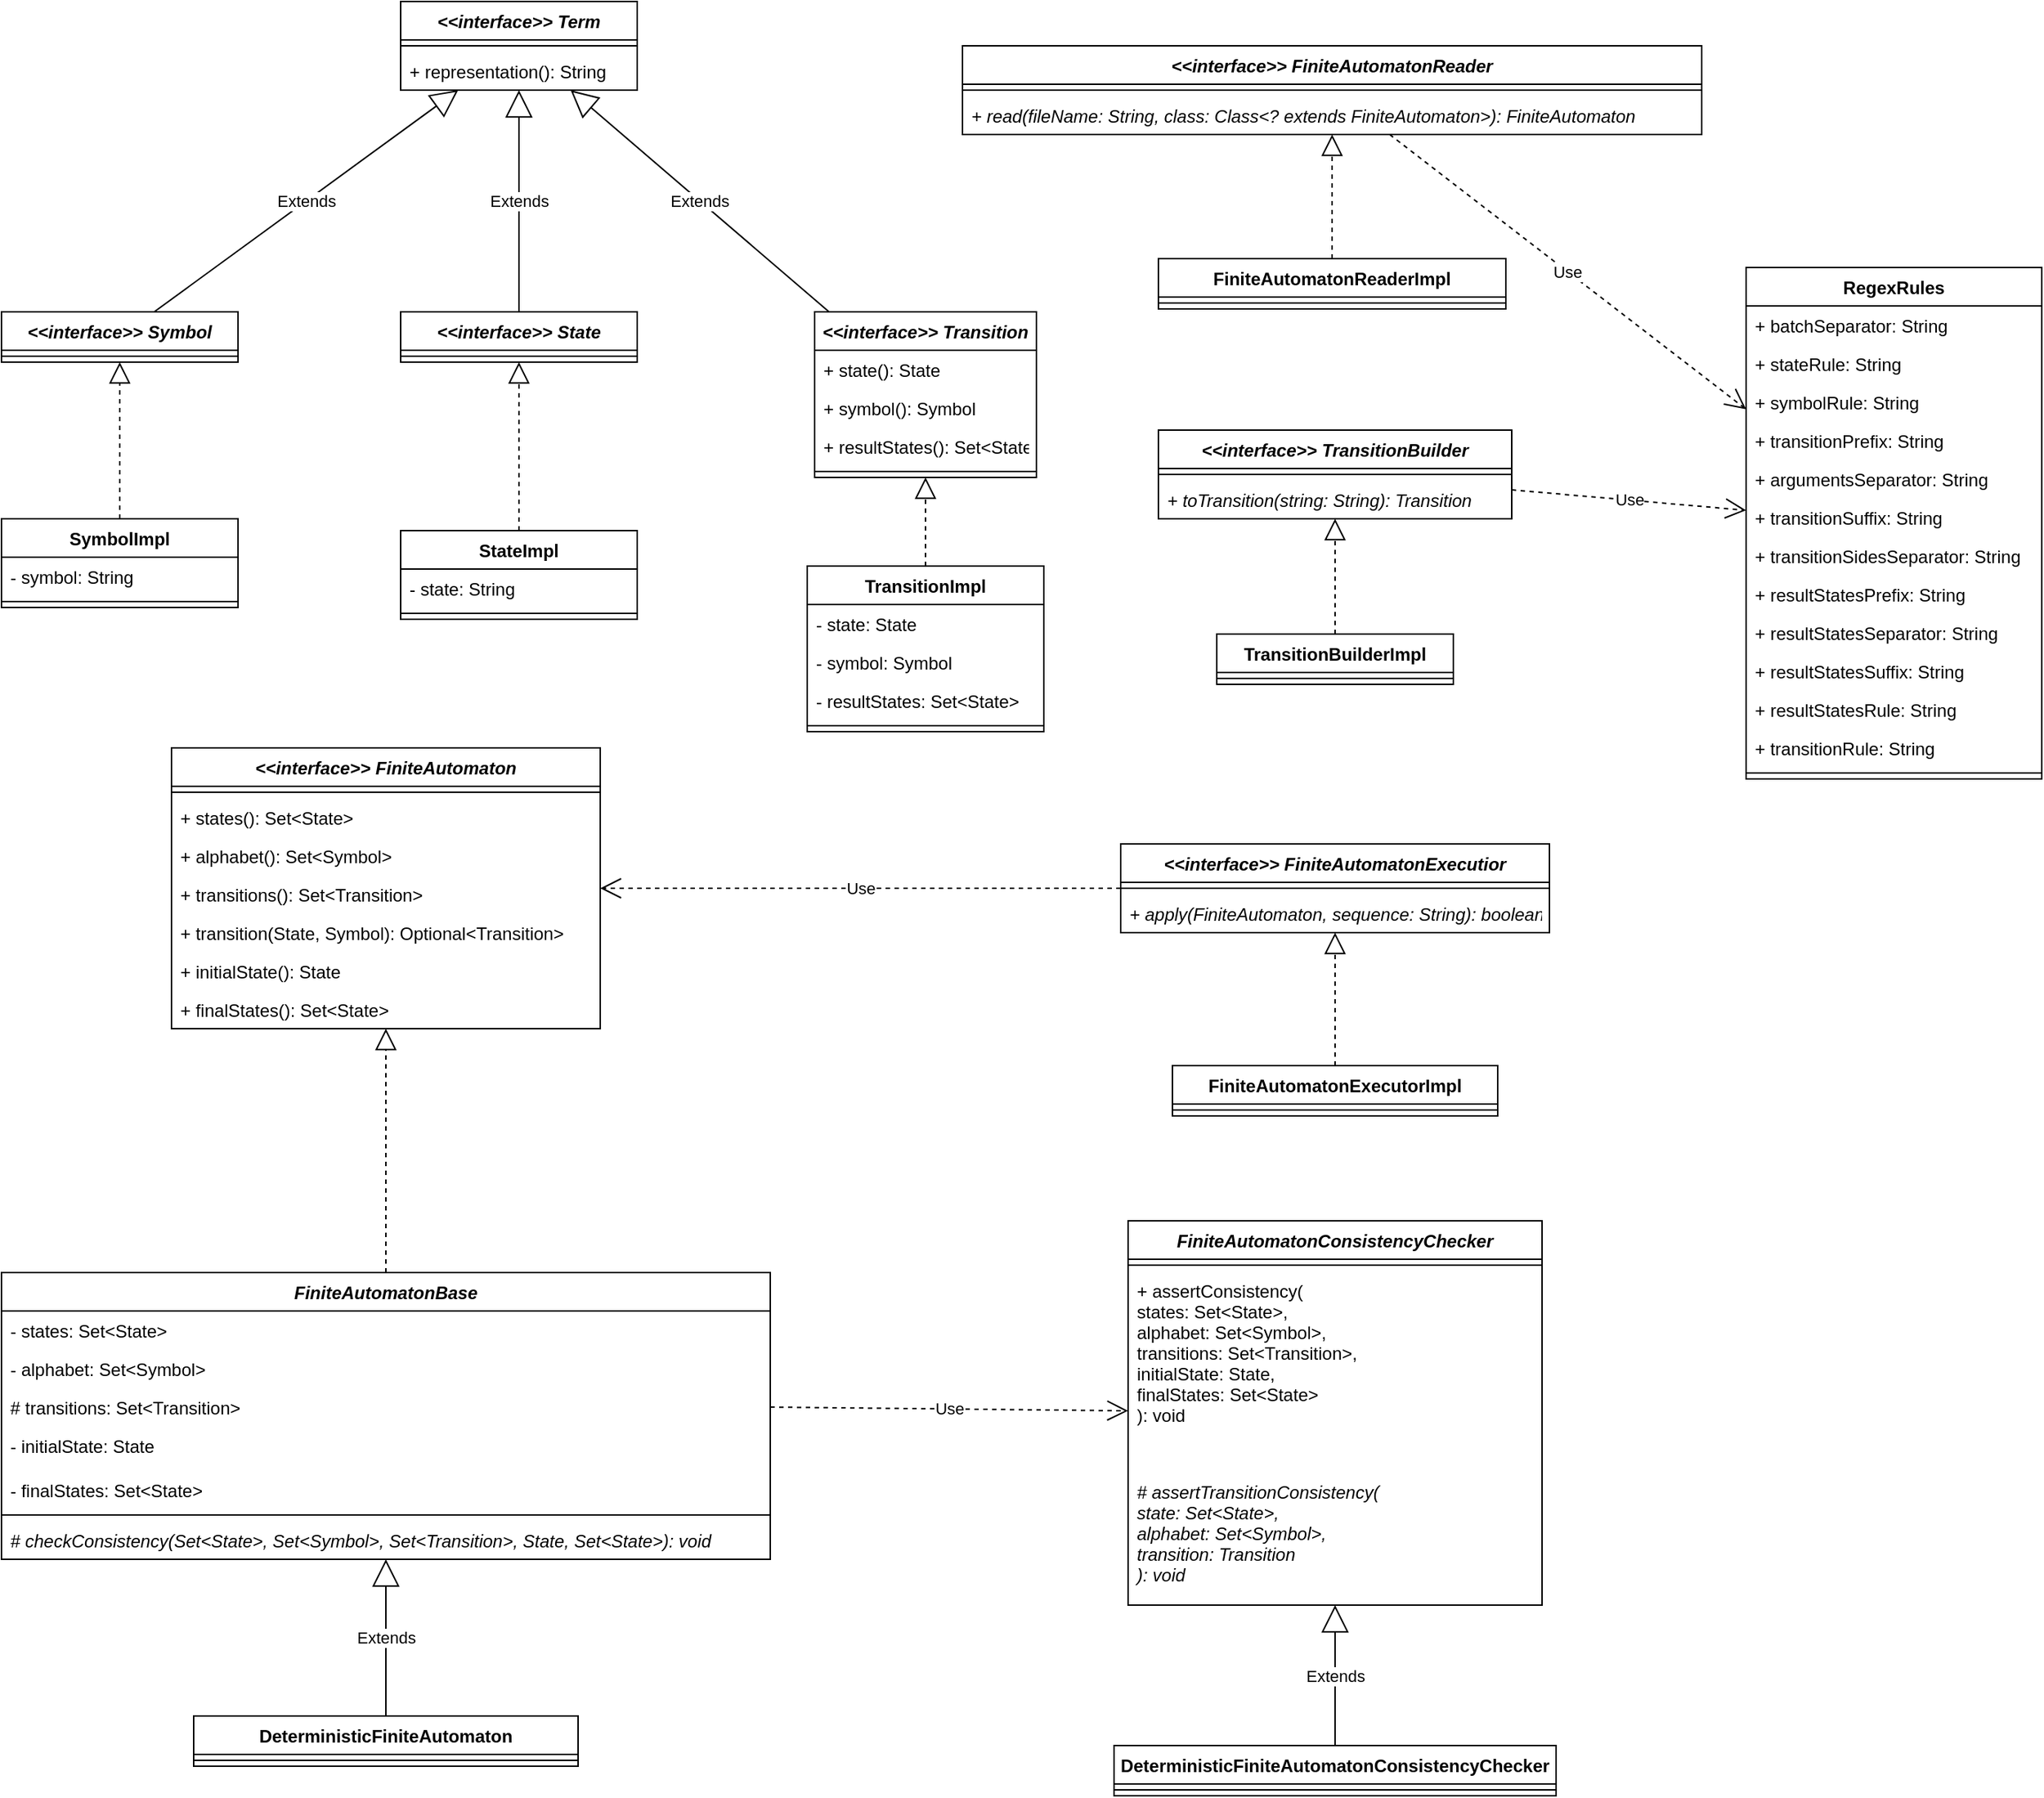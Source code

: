 <mxfile version="20.3.0" type="device"><diagram id="C5RBs43oDa-KdzZeNtuy" name="Page-1"><mxGraphModel dx="2592" dy="1223" grid="1" gridSize="10" guides="1" tooltips="1" connect="1" arrows="1" fold="1" page="1" pageScale="1" pageWidth="827" pageHeight="1169" math="0" shadow="0"><root><mxCell id="WIyWlLk6GJQsqaUBKTNV-0"/><mxCell id="WIyWlLk6GJQsqaUBKTNV-1" parent="WIyWlLk6GJQsqaUBKTNV-0"/><mxCell id="7jgqNlosBQkcGfPdcNXa-0" value="&lt;&lt;interface&gt;&gt; Term" style="swimlane;fontStyle=3;align=center;verticalAlign=top;childLayout=stackLayout;horizontal=1;startSize=26;horizontalStack=0;resizeParent=1;resizeParentMax=0;resizeLast=0;collapsible=1;marginBottom=0;" parent="WIyWlLk6GJQsqaUBKTNV-1" vertex="1"><mxGeometry x="320" y="100" width="160" height="60" as="geometry"/></mxCell><mxCell id="7jgqNlosBQkcGfPdcNXa-2" value="" style="line;strokeWidth=1;fillColor=none;align=left;verticalAlign=middle;spacingTop=-1;spacingLeft=3;spacingRight=3;rotatable=0;labelPosition=right;points=[];portConstraint=eastwest;strokeColor=inherit;" parent="7jgqNlosBQkcGfPdcNXa-0" vertex="1"><mxGeometry y="26" width="160" height="8" as="geometry"/></mxCell><mxCell id="7jgqNlosBQkcGfPdcNXa-3" value="+ representation(): String&#10;" style="text;strokeColor=none;fillColor=none;align=left;verticalAlign=top;spacingLeft=4;spacingRight=4;overflow=hidden;rotatable=0;points=[[0,0.5],[1,0.5]];portConstraint=eastwest;" parent="7jgqNlosBQkcGfPdcNXa-0" vertex="1"><mxGeometry y="34" width="160" height="26" as="geometry"/></mxCell><mxCell id="7jgqNlosBQkcGfPdcNXa-4" value="&lt;&lt;interface&gt;&gt; Symbol" style="swimlane;fontStyle=3;align=center;verticalAlign=top;childLayout=stackLayout;horizontal=1;startSize=26;horizontalStack=0;resizeParent=1;resizeParentMax=0;resizeLast=0;collapsible=1;marginBottom=0;" parent="WIyWlLk6GJQsqaUBKTNV-1" vertex="1"><mxGeometry x="50" y="310" width="160" height="34" as="geometry"/></mxCell><mxCell id="7jgqNlosBQkcGfPdcNXa-6" value="" style="line;strokeWidth=1;fillColor=none;align=left;verticalAlign=middle;spacingTop=-1;spacingLeft=3;spacingRight=3;rotatable=0;labelPosition=right;points=[];portConstraint=eastwest;strokeColor=inherit;" parent="7jgqNlosBQkcGfPdcNXa-4" vertex="1"><mxGeometry y="26" width="160" height="8" as="geometry"/></mxCell><mxCell id="7jgqNlosBQkcGfPdcNXa-8" value="&lt;&lt;interface&gt;&gt; State&#10;" style="swimlane;fontStyle=3;align=center;verticalAlign=top;childLayout=stackLayout;horizontal=1;startSize=26;horizontalStack=0;resizeParent=1;resizeParentMax=0;resizeLast=0;collapsible=1;marginBottom=0;" parent="WIyWlLk6GJQsqaUBKTNV-1" vertex="1"><mxGeometry x="320" y="310" width="160" height="34" as="geometry"/></mxCell><mxCell id="7jgqNlosBQkcGfPdcNXa-10" value="" style="line;strokeWidth=1;fillColor=none;align=left;verticalAlign=middle;spacingTop=-1;spacingLeft=3;spacingRight=3;rotatable=0;labelPosition=right;points=[];portConstraint=eastwest;strokeColor=inherit;" parent="7jgqNlosBQkcGfPdcNXa-8" vertex="1"><mxGeometry y="26" width="160" height="8" as="geometry"/></mxCell><mxCell id="7jgqNlosBQkcGfPdcNXa-12" value="SymbolImpl" style="swimlane;fontStyle=1;align=center;verticalAlign=top;childLayout=stackLayout;horizontal=1;startSize=26;horizontalStack=0;resizeParent=1;resizeParentMax=0;resizeLast=0;collapsible=1;marginBottom=0;" parent="WIyWlLk6GJQsqaUBKTNV-1" vertex="1"><mxGeometry x="50" y="450" width="160" height="60" as="geometry"/></mxCell><mxCell id="7jgqNlosBQkcGfPdcNXa-13" value="- symbol: String" style="text;strokeColor=none;fillColor=none;align=left;verticalAlign=top;spacingLeft=4;spacingRight=4;overflow=hidden;rotatable=0;points=[[0,0.5],[1,0.5]];portConstraint=eastwest;" parent="7jgqNlosBQkcGfPdcNXa-12" vertex="1"><mxGeometry y="26" width="160" height="26" as="geometry"/></mxCell><mxCell id="7jgqNlosBQkcGfPdcNXa-14" value="" style="line;strokeWidth=1;fillColor=none;align=left;verticalAlign=middle;spacingTop=-1;spacingLeft=3;spacingRight=3;rotatable=0;labelPosition=right;points=[];portConstraint=eastwest;strokeColor=inherit;" parent="7jgqNlosBQkcGfPdcNXa-12" vertex="1"><mxGeometry y="52" width="160" height="8" as="geometry"/></mxCell><mxCell id="7jgqNlosBQkcGfPdcNXa-16" value="StateImpl" style="swimlane;fontStyle=1;align=center;verticalAlign=top;childLayout=stackLayout;horizontal=1;startSize=26;horizontalStack=0;resizeParent=1;resizeParentMax=0;resizeLast=0;collapsible=1;marginBottom=0;" parent="WIyWlLk6GJQsqaUBKTNV-1" vertex="1"><mxGeometry x="320" y="458" width="160" height="60" as="geometry"/></mxCell><mxCell id="7jgqNlosBQkcGfPdcNXa-17" value="- state: String" style="text;strokeColor=none;fillColor=none;align=left;verticalAlign=top;spacingLeft=4;spacingRight=4;overflow=hidden;rotatable=0;points=[[0,0.5],[1,0.5]];portConstraint=eastwest;" parent="7jgqNlosBQkcGfPdcNXa-16" vertex="1"><mxGeometry y="26" width="160" height="26" as="geometry"/></mxCell><mxCell id="7jgqNlosBQkcGfPdcNXa-18" value="" style="line;strokeWidth=1;fillColor=none;align=left;verticalAlign=middle;spacingTop=-1;spacingLeft=3;spacingRight=3;rotatable=0;labelPosition=right;points=[];portConstraint=eastwest;strokeColor=inherit;" parent="7jgqNlosBQkcGfPdcNXa-16" vertex="1"><mxGeometry y="52" width="160" height="8" as="geometry"/></mxCell><mxCell id="7jgqNlosBQkcGfPdcNXa-20" value="&lt;&lt;interface&gt;&gt; Transition" style="swimlane;fontStyle=3;align=center;verticalAlign=top;childLayout=stackLayout;horizontal=1;startSize=26;horizontalStack=0;resizeParent=1;resizeParentMax=0;resizeLast=0;collapsible=1;marginBottom=0;" parent="WIyWlLk6GJQsqaUBKTNV-1" vertex="1"><mxGeometry x="600" y="310" width="150" height="112" as="geometry"/></mxCell><mxCell id="7jgqNlosBQkcGfPdcNXa-27" value="+ state(): State&#10;" style="text;strokeColor=none;fillColor=none;align=left;verticalAlign=top;spacingLeft=4;spacingRight=4;overflow=hidden;rotatable=0;points=[[0,0.5],[1,0.5]];portConstraint=eastwest;" parent="7jgqNlosBQkcGfPdcNXa-20" vertex="1"><mxGeometry y="26" width="150" height="26" as="geometry"/></mxCell><mxCell id="7jgqNlosBQkcGfPdcNXa-28" value="+ symbol(): Symbol&#10;" style="text;strokeColor=none;fillColor=none;align=left;verticalAlign=top;spacingLeft=4;spacingRight=4;overflow=hidden;rotatable=0;points=[[0,0.5],[1,0.5]];portConstraint=eastwest;" parent="7jgqNlosBQkcGfPdcNXa-20" vertex="1"><mxGeometry y="52" width="150" height="26" as="geometry"/></mxCell><mxCell id="7jgqNlosBQkcGfPdcNXa-29" value="+ resultStates(): Set&lt;State&gt;&#10;" style="text;strokeColor=none;fillColor=none;align=left;verticalAlign=top;spacingLeft=4;spacingRight=4;overflow=hidden;rotatable=0;points=[[0,0.5],[1,0.5]];portConstraint=eastwest;" parent="7jgqNlosBQkcGfPdcNXa-20" vertex="1"><mxGeometry y="78" width="150" height="26" as="geometry"/></mxCell><mxCell id="7jgqNlosBQkcGfPdcNXa-22" value="" style="line;strokeWidth=1;fillColor=none;align=left;verticalAlign=middle;spacingTop=-1;spacingLeft=3;spacingRight=3;rotatable=0;labelPosition=right;points=[];portConstraint=eastwest;strokeColor=inherit;" parent="7jgqNlosBQkcGfPdcNXa-20" vertex="1"><mxGeometry y="104" width="150" height="8" as="geometry"/></mxCell><mxCell id="7jgqNlosBQkcGfPdcNXa-30" value="TransitionImpl" style="swimlane;fontStyle=1;align=center;verticalAlign=top;childLayout=stackLayout;horizontal=1;startSize=26;horizontalStack=0;resizeParent=1;resizeParentMax=0;resizeLast=0;collapsible=1;marginBottom=0;" parent="WIyWlLk6GJQsqaUBKTNV-1" vertex="1"><mxGeometry x="595" y="482" width="160" height="112" as="geometry"/></mxCell><mxCell id="7jgqNlosBQkcGfPdcNXa-31" value="- state: State" style="text;strokeColor=none;fillColor=none;align=left;verticalAlign=top;spacingLeft=4;spacingRight=4;overflow=hidden;rotatable=0;points=[[0,0.5],[1,0.5]];portConstraint=eastwest;" parent="7jgqNlosBQkcGfPdcNXa-30" vertex="1"><mxGeometry y="26" width="160" height="26" as="geometry"/></mxCell><mxCell id="7jgqNlosBQkcGfPdcNXa-34" value="- symbol: Symbol" style="text;strokeColor=none;fillColor=none;align=left;verticalAlign=top;spacingLeft=4;spacingRight=4;overflow=hidden;rotatable=0;points=[[0,0.5],[1,0.5]];portConstraint=eastwest;" parent="7jgqNlosBQkcGfPdcNXa-30" vertex="1"><mxGeometry y="52" width="160" height="26" as="geometry"/></mxCell><mxCell id="7jgqNlosBQkcGfPdcNXa-35" value="- resultStates: Set&lt;State&gt;" style="text;strokeColor=none;fillColor=none;align=left;verticalAlign=top;spacingLeft=4;spacingRight=4;overflow=hidden;rotatable=0;points=[[0,0.5],[1,0.5]];portConstraint=eastwest;" parent="7jgqNlosBQkcGfPdcNXa-30" vertex="1"><mxGeometry y="78" width="160" height="26" as="geometry"/></mxCell><mxCell id="7jgqNlosBQkcGfPdcNXa-32" value="" style="line;strokeWidth=1;fillColor=none;align=left;verticalAlign=middle;spacingTop=-1;spacingLeft=3;spacingRight=3;rotatable=0;labelPosition=right;points=[];portConstraint=eastwest;strokeColor=inherit;" parent="7jgqNlosBQkcGfPdcNXa-30" vertex="1"><mxGeometry y="104" width="160" height="8" as="geometry"/></mxCell><mxCell id="7jgqNlosBQkcGfPdcNXa-36" value="&lt;&lt;interface&gt;&gt; FiniteAutomaton" style="swimlane;fontStyle=3;align=center;verticalAlign=top;childLayout=stackLayout;horizontal=1;startSize=26;horizontalStack=0;resizeParent=1;resizeParentMax=0;resizeLast=0;collapsible=1;marginBottom=0;" parent="WIyWlLk6GJQsqaUBKTNV-1" vertex="1"><mxGeometry x="165" y="605" width="290" height="190" as="geometry"/></mxCell><mxCell id="7jgqNlosBQkcGfPdcNXa-38" value="" style="line;strokeWidth=1;fillColor=none;align=left;verticalAlign=middle;spacingTop=-1;spacingLeft=3;spacingRight=3;rotatable=0;labelPosition=right;points=[];portConstraint=eastwest;strokeColor=inherit;" parent="7jgqNlosBQkcGfPdcNXa-36" vertex="1"><mxGeometry y="26" width="290" height="8" as="geometry"/></mxCell><mxCell id="7jgqNlosBQkcGfPdcNXa-39" value="+ states(): Set&lt;State&gt;" style="text;strokeColor=none;fillColor=none;align=left;verticalAlign=top;spacingLeft=4;spacingRight=4;overflow=hidden;rotatable=0;points=[[0,0.5],[1,0.5]];portConstraint=eastwest;" parent="7jgqNlosBQkcGfPdcNXa-36" vertex="1"><mxGeometry y="34" width="290" height="26" as="geometry"/></mxCell><mxCell id="7jgqNlosBQkcGfPdcNXa-40" value="+ alphabet(): Set&lt;Symbol&gt;" style="text;strokeColor=none;fillColor=none;align=left;verticalAlign=top;spacingLeft=4;spacingRight=4;overflow=hidden;rotatable=0;points=[[0,0.5],[1,0.5]];portConstraint=eastwest;" parent="7jgqNlosBQkcGfPdcNXa-36" vertex="1"><mxGeometry y="60" width="290" height="26" as="geometry"/></mxCell><mxCell id="7jgqNlosBQkcGfPdcNXa-41" value="+ transitions(): Set&lt;Transition&gt;" style="text;strokeColor=none;fillColor=none;align=left;verticalAlign=top;spacingLeft=4;spacingRight=4;overflow=hidden;rotatable=0;points=[[0,0.5],[1,0.5]];portConstraint=eastwest;" parent="7jgqNlosBQkcGfPdcNXa-36" vertex="1"><mxGeometry y="86" width="290" height="26" as="geometry"/></mxCell><mxCell id="7jgqNlosBQkcGfPdcNXa-42" value="+ transition(State, Symbol): Optional&lt;Transition&gt;" style="text;strokeColor=none;fillColor=none;align=left;verticalAlign=top;spacingLeft=4;spacingRight=4;overflow=hidden;rotatable=0;points=[[0,0.5],[1,0.5]];portConstraint=eastwest;" parent="7jgqNlosBQkcGfPdcNXa-36" vertex="1"><mxGeometry y="112" width="290" height="26" as="geometry"/></mxCell><mxCell id="7jgqNlosBQkcGfPdcNXa-43" value="+ initialState(): State" style="text;strokeColor=none;fillColor=none;align=left;verticalAlign=top;spacingLeft=4;spacingRight=4;overflow=hidden;rotatable=0;points=[[0,0.5],[1,0.5]];portConstraint=eastwest;" parent="7jgqNlosBQkcGfPdcNXa-36" vertex="1"><mxGeometry y="138" width="290" height="26" as="geometry"/></mxCell><mxCell id="7jgqNlosBQkcGfPdcNXa-44" value="+ finalStates(): Set&lt;State&gt;" style="text;strokeColor=none;fillColor=none;align=left;verticalAlign=top;spacingLeft=4;spacingRight=4;overflow=hidden;rotatable=0;points=[[0,0.5],[1,0.5]];portConstraint=eastwest;" parent="7jgqNlosBQkcGfPdcNXa-36" vertex="1"><mxGeometry y="164" width="290" height="26" as="geometry"/></mxCell><mxCell id="7jgqNlosBQkcGfPdcNXa-45" value="FiniteAutomatonBase" style="swimlane;fontStyle=3;align=center;verticalAlign=top;childLayout=stackLayout;horizontal=1;startSize=26;horizontalStack=0;resizeParent=1;resizeParentMax=0;resizeLast=0;collapsible=1;marginBottom=0;" parent="WIyWlLk6GJQsqaUBKTNV-1" vertex="1"><mxGeometry x="50" y="960" width="520" height="194" as="geometry"/></mxCell><mxCell id="7jgqNlosBQkcGfPdcNXa-46" value="- states: Set&lt;State&gt;" style="text;strokeColor=none;fillColor=none;align=left;verticalAlign=top;spacingLeft=4;spacingRight=4;overflow=hidden;rotatable=0;points=[[0,0.5],[1,0.5]];portConstraint=eastwest;" parent="7jgqNlosBQkcGfPdcNXa-45" vertex="1"><mxGeometry y="26" width="520" height="26" as="geometry"/></mxCell><mxCell id="7jgqNlosBQkcGfPdcNXa-49" value="- alphabet: Set&lt;Symbol&gt;" style="text;strokeColor=none;fillColor=none;align=left;verticalAlign=top;spacingLeft=4;spacingRight=4;overflow=hidden;rotatable=0;points=[[0,0.5],[1,0.5]];portConstraint=eastwest;" parent="7jgqNlosBQkcGfPdcNXa-45" vertex="1"><mxGeometry y="52" width="520" height="26" as="geometry"/></mxCell><mxCell id="7jgqNlosBQkcGfPdcNXa-50" value="# transitions: Set&lt;Transition&gt;" style="text;strokeColor=none;fillColor=none;align=left;verticalAlign=top;spacingLeft=4;spacingRight=4;overflow=hidden;rotatable=0;points=[[0,0.5],[1,0.5]];portConstraint=eastwest;" parent="7jgqNlosBQkcGfPdcNXa-45" vertex="1"><mxGeometry y="78" width="520" height="26" as="geometry"/></mxCell><mxCell id="7jgqNlosBQkcGfPdcNXa-51" value="- initialState: State" style="text;strokeColor=none;fillColor=none;align=left;verticalAlign=top;spacingLeft=4;spacingRight=4;overflow=hidden;rotatable=0;points=[[0,0.5],[1,0.5]];portConstraint=eastwest;" parent="7jgqNlosBQkcGfPdcNXa-45" vertex="1"><mxGeometry y="104" width="520" height="30" as="geometry"/></mxCell><mxCell id="7jgqNlosBQkcGfPdcNXa-52" value="- finalStates: Set&lt;State&gt;" style="text;strokeColor=none;fillColor=none;align=left;verticalAlign=top;spacingLeft=4;spacingRight=4;overflow=hidden;rotatable=0;points=[[0,0.5],[1,0.5]];portConstraint=eastwest;" parent="7jgqNlosBQkcGfPdcNXa-45" vertex="1"><mxGeometry y="134" width="520" height="26" as="geometry"/></mxCell><mxCell id="7jgqNlosBQkcGfPdcNXa-47" value="" style="line;strokeWidth=1;fillColor=none;align=left;verticalAlign=middle;spacingTop=-1;spacingLeft=3;spacingRight=3;rotatable=0;labelPosition=right;points=[];portConstraint=eastwest;strokeColor=inherit;" parent="7jgqNlosBQkcGfPdcNXa-45" vertex="1"><mxGeometry y="160" width="520" height="8" as="geometry"/></mxCell><mxCell id="7jgqNlosBQkcGfPdcNXa-48" value="# checkConsistency(Set&lt;State&gt;, Set&lt;Symbol&gt;, Set&lt;Transition&gt;, State, Set&lt;State&gt;): void" style="text;strokeColor=none;fillColor=none;align=left;verticalAlign=top;spacingLeft=4;spacingRight=4;overflow=hidden;rotatable=0;points=[[0,0.5],[1,0.5]];portConstraint=eastwest;fontStyle=2" parent="7jgqNlosBQkcGfPdcNXa-45" vertex="1"><mxGeometry y="168" width="520" height="26" as="geometry"/></mxCell><mxCell id="7jgqNlosBQkcGfPdcNXa-53" value="DeterministicFiniteAutomaton" style="swimlane;fontStyle=1;align=center;verticalAlign=top;childLayout=stackLayout;horizontal=1;startSize=26;horizontalStack=0;resizeParent=1;resizeParentMax=0;resizeLast=0;collapsible=1;marginBottom=0;" parent="WIyWlLk6GJQsqaUBKTNV-1" vertex="1"><mxGeometry x="180" y="1260" width="260" height="34" as="geometry"/></mxCell><mxCell id="7jgqNlosBQkcGfPdcNXa-55" value="" style="line;strokeWidth=1;fillColor=none;align=left;verticalAlign=middle;spacingTop=-1;spacingLeft=3;spacingRight=3;rotatable=0;labelPosition=right;points=[];portConstraint=eastwest;strokeColor=inherit;" parent="7jgqNlosBQkcGfPdcNXa-53" vertex="1"><mxGeometry y="26" width="260" height="8" as="geometry"/></mxCell><mxCell id="7jgqNlosBQkcGfPdcNXa-57" value="" style="endArrow=block;dashed=1;endFill=0;endSize=12;html=1;rounded=0;" parent="WIyWlLk6GJQsqaUBKTNV-1" source="7jgqNlosBQkcGfPdcNXa-45" target="7jgqNlosBQkcGfPdcNXa-36" edge="1"><mxGeometry width="160" relative="1" as="geometry"><mxPoint x="250" y="960" as="sourcePoint"/><mxPoint x="410" y="960" as="targetPoint"/></mxGeometry></mxCell><mxCell id="7jgqNlosBQkcGfPdcNXa-58" value="Extends" style="endArrow=block;endSize=16;endFill=0;html=1;rounded=0;" parent="WIyWlLk6GJQsqaUBKTNV-1" source="7jgqNlosBQkcGfPdcNXa-53" target="7jgqNlosBQkcGfPdcNXa-45" edge="1"><mxGeometry width="160" relative="1" as="geometry"><mxPoint x="250" y="940" as="sourcePoint"/><mxPoint x="410" y="940" as="targetPoint"/></mxGeometry></mxCell><mxCell id="7jgqNlosBQkcGfPdcNXa-59" value="FiniteAutomatonConsistencyChecker" style="swimlane;fontStyle=3;align=center;verticalAlign=top;childLayout=stackLayout;horizontal=1;startSize=26;horizontalStack=0;resizeParent=1;resizeParentMax=0;resizeLast=0;collapsible=1;marginBottom=0;" parent="WIyWlLk6GJQsqaUBKTNV-1" vertex="1"><mxGeometry x="812" y="925" width="280" height="260" as="geometry"/></mxCell><mxCell id="7jgqNlosBQkcGfPdcNXa-61" value="" style="line;strokeWidth=1;fillColor=none;align=left;verticalAlign=middle;spacingTop=-1;spacingLeft=3;spacingRight=3;rotatable=0;labelPosition=right;points=[];portConstraint=eastwest;strokeColor=inherit;" parent="7jgqNlosBQkcGfPdcNXa-59" vertex="1"><mxGeometry y="26" width="280" height="8" as="geometry"/></mxCell><mxCell id="7jgqNlosBQkcGfPdcNXa-62" value="+ assertConsistency(&#10;states: Set&lt;State&gt;, &#10;alphabet: Set&lt;Symbol&gt;, &#10;transitions: Set&lt;Transition&gt;, &#10;initialState: State, &#10;finalStates: Set&lt;State&gt;&#10;): void" style="text;strokeColor=none;fillColor=none;align=left;verticalAlign=top;spacingLeft=4;spacingRight=4;overflow=hidden;rotatable=0;points=[[0,0.5],[1,0.5]];portConstraint=eastwest;" parent="7jgqNlosBQkcGfPdcNXa-59" vertex="1"><mxGeometry y="34" width="280" height="136" as="geometry"/></mxCell><mxCell id="7jgqNlosBQkcGfPdcNXa-63" value="# assertTransitionConsistency(&#10;state: Set&lt;State&gt;, &#10;alphabet: Set&lt;Symbol&gt;, &#10;transition: Transition&#10;): void" style="text;strokeColor=none;fillColor=none;align=left;verticalAlign=top;spacingLeft=4;spacingRight=4;overflow=hidden;rotatable=0;points=[[0,0.5],[1,0.5]];portConstraint=eastwest;fontStyle=2" parent="7jgqNlosBQkcGfPdcNXa-59" vertex="1"><mxGeometry y="170" width="280" height="90" as="geometry"/></mxCell><mxCell id="7jgqNlosBQkcGfPdcNXa-64" value="DeterministicFiniteAutomatonConsistencyChecker" style="swimlane;fontStyle=1;align=center;verticalAlign=top;childLayout=stackLayout;horizontal=1;startSize=26;horizontalStack=0;resizeParent=1;resizeParentMax=0;resizeLast=0;collapsible=1;marginBottom=0;" parent="WIyWlLk6GJQsqaUBKTNV-1" vertex="1"><mxGeometry x="802.5" y="1280" width="299" height="34" as="geometry"/></mxCell><mxCell id="7jgqNlosBQkcGfPdcNXa-66" value="" style="line;strokeWidth=1;fillColor=none;align=left;verticalAlign=middle;spacingTop=-1;spacingLeft=3;spacingRight=3;rotatable=0;labelPosition=right;points=[];portConstraint=eastwest;strokeColor=inherit;" parent="7jgqNlosBQkcGfPdcNXa-64" vertex="1"><mxGeometry y="26" width="299" height="8" as="geometry"/></mxCell><mxCell id="7jgqNlosBQkcGfPdcNXa-68" value="Extends" style="endArrow=block;endSize=16;endFill=0;html=1;rounded=0;" parent="WIyWlLk6GJQsqaUBKTNV-1" source="7jgqNlosBQkcGfPdcNXa-64" target="7jgqNlosBQkcGfPdcNXa-59" edge="1"><mxGeometry width="160" relative="1" as="geometry"><mxPoint x="672" y="1070" as="sourcePoint"/><mxPoint x="832" y="1070" as="targetPoint"/></mxGeometry></mxCell><mxCell id="7jgqNlosBQkcGfPdcNXa-70" value="Extends" style="endArrow=block;endSize=16;endFill=0;html=1;rounded=0;" parent="WIyWlLk6GJQsqaUBKTNV-1" source="7jgqNlosBQkcGfPdcNXa-4" target="7jgqNlosBQkcGfPdcNXa-0" edge="1"><mxGeometry width="160" relative="1" as="geometry"><mxPoint x="240" y="470" as="sourcePoint"/><mxPoint x="400" y="470" as="targetPoint"/></mxGeometry></mxCell><mxCell id="7jgqNlosBQkcGfPdcNXa-71" value="Extends" style="endArrow=block;endSize=16;endFill=0;html=1;rounded=0;" parent="WIyWlLk6GJQsqaUBKTNV-1" source="7jgqNlosBQkcGfPdcNXa-8" target="7jgqNlosBQkcGfPdcNXa-0" edge="1"><mxGeometry width="160" relative="1" as="geometry"><mxPoint x="230" y="350" as="sourcePoint"/><mxPoint x="390" y="350" as="targetPoint"/></mxGeometry></mxCell><mxCell id="7jgqNlosBQkcGfPdcNXa-72" value="Extends" style="endArrow=block;endSize=16;endFill=0;html=1;rounded=0;" parent="WIyWlLk6GJQsqaUBKTNV-1" source="7jgqNlosBQkcGfPdcNXa-20" target="7jgqNlosBQkcGfPdcNXa-0" edge="1"><mxGeometry width="160" relative="1" as="geometry"><mxPoint x="230" y="350" as="sourcePoint"/><mxPoint x="390" y="350" as="targetPoint"/></mxGeometry></mxCell><mxCell id="7jgqNlosBQkcGfPdcNXa-73" value="" style="endArrow=block;dashed=1;endFill=0;endSize=12;html=1;rounded=0;" parent="WIyWlLk6GJQsqaUBKTNV-1" source="7jgqNlosBQkcGfPdcNXa-12" target="7jgqNlosBQkcGfPdcNXa-4" edge="1"><mxGeometry width="160" relative="1" as="geometry"><mxPoint x="230" y="350" as="sourcePoint"/><mxPoint x="390" y="350" as="targetPoint"/></mxGeometry></mxCell><mxCell id="7jgqNlosBQkcGfPdcNXa-74" value="" style="endArrow=block;dashed=1;endFill=0;endSize=12;html=1;rounded=0;" parent="WIyWlLk6GJQsqaUBKTNV-1" source="7jgqNlosBQkcGfPdcNXa-16" target="7jgqNlosBQkcGfPdcNXa-8" edge="1"><mxGeometry width="160" relative="1" as="geometry"><mxPoint x="230" y="350" as="sourcePoint"/><mxPoint x="390" y="350" as="targetPoint"/></mxGeometry></mxCell><mxCell id="7jgqNlosBQkcGfPdcNXa-75" value="" style="endArrow=block;dashed=1;endFill=0;endSize=12;html=1;rounded=0;" parent="WIyWlLk6GJQsqaUBKTNV-1" source="7jgqNlosBQkcGfPdcNXa-30" target="7jgqNlosBQkcGfPdcNXa-20" edge="1"><mxGeometry width="160" relative="1" as="geometry"><mxPoint x="230" y="350" as="sourcePoint"/><mxPoint x="390" y="350" as="targetPoint"/></mxGeometry></mxCell><mxCell id="7jgqNlosBQkcGfPdcNXa-76" value="&lt;&lt;interface&gt;&gt; FiniteAutomatonExecutior" style="swimlane;fontStyle=3;align=center;verticalAlign=top;childLayout=stackLayout;horizontal=1;startSize=26;horizontalStack=0;resizeParent=1;resizeParentMax=0;resizeLast=0;collapsible=1;marginBottom=0;" parent="WIyWlLk6GJQsqaUBKTNV-1" vertex="1"><mxGeometry x="807" y="670" width="290" height="60" as="geometry"/></mxCell><mxCell id="7jgqNlosBQkcGfPdcNXa-78" value="" style="line;strokeWidth=1;fillColor=none;align=left;verticalAlign=middle;spacingTop=-1;spacingLeft=3;spacingRight=3;rotatable=0;labelPosition=right;points=[];portConstraint=eastwest;strokeColor=inherit;" parent="7jgqNlosBQkcGfPdcNXa-76" vertex="1"><mxGeometry y="26" width="290" height="8" as="geometry"/></mxCell><mxCell id="7jgqNlosBQkcGfPdcNXa-79" value="+ apply(FiniteAutomaton, sequence: String): boolean" style="text;strokeColor=none;fillColor=none;align=left;verticalAlign=top;spacingLeft=4;spacingRight=4;overflow=hidden;rotatable=0;points=[[0,0.5],[1,0.5]];portConstraint=eastwest;fontStyle=2" parent="7jgqNlosBQkcGfPdcNXa-76" vertex="1"><mxGeometry y="34" width="290" height="26" as="geometry"/></mxCell><mxCell id="7jgqNlosBQkcGfPdcNXa-80" value="FiniteAutomatonExecutorImpl" style="swimlane;fontStyle=1;align=center;verticalAlign=top;childLayout=stackLayout;horizontal=1;startSize=26;horizontalStack=0;resizeParent=1;resizeParentMax=0;resizeLast=0;collapsible=1;marginBottom=0;" parent="WIyWlLk6GJQsqaUBKTNV-1" vertex="1"><mxGeometry x="842" y="820" width="220" height="34" as="geometry"/></mxCell><mxCell id="7jgqNlosBQkcGfPdcNXa-82" value="" style="line;strokeWidth=1;fillColor=none;align=left;verticalAlign=middle;spacingTop=-1;spacingLeft=3;spacingRight=3;rotatable=0;labelPosition=right;points=[];portConstraint=eastwest;strokeColor=inherit;" parent="7jgqNlosBQkcGfPdcNXa-80" vertex="1"><mxGeometry y="26" width="220" height="8" as="geometry"/></mxCell><mxCell id="7jgqNlosBQkcGfPdcNXa-85" value="" style="endArrow=block;dashed=1;endFill=0;endSize=12;html=1;rounded=0;" parent="WIyWlLk6GJQsqaUBKTNV-1" source="7jgqNlosBQkcGfPdcNXa-80" target="7jgqNlosBQkcGfPdcNXa-76" edge="1"><mxGeometry width="160" relative="1" as="geometry"><mxPoint x="567" y="930" as="sourcePoint"/><mxPoint x="727" y="930" as="targetPoint"/></mxGeometry></mxCell><mxCell id="7jgqNlosBQkcGfPdcNXa-86" value="Use" style="endArrow=open;endSize=12;dashed=1;html=1;rounded=0;exitX=1;exitY=0.5;exitDx=0;exitDy=0;" parent="WIyWlLk6GJQsqaUBKTNV-1" source="7jgqNlosBQkcGfPdcNXa-50" target="7jgqNlosBQkcGfPdcNXa-59" edge="1"><mxGeometry width="160" relative="1" as="geometry"><mxPoint x="740" y="1000" as="sourcePoint"/><mxPoint x="800" y="1000" as="targetPoint"/></mxGeometry></mxCell><mxCell id="7jgqNlosBQkcGfPdcNXa-87" value="Use" style="endArrow=open;endSize=12;dashed=1;html=1;rounded=0;" parent="WIyWlLk6GJQsqaUBKTNV-1" source="7jgqNlosBQkcGfPdcNXa-76" target="7jgqNlosBQkcGfPdcNXa-36" edge="1"><mxGeometry width="160" relative="1" as="geometry"><mxPoint x="740" y="770" as="sourcePoint"/><mxPoint x="900" y="770" as="targetPoint"/></mxGeometry></mxCell><mxCell id="7jgqNlosBQkcGfPdcNXa-88" value="&lt;&lt;interface&gt;&gt; FiniteAutomatonReader" style="swimlane;fontStyle=3;align=center;verticalAlign=top;childLayout=stackLayout;horizontal=1;startSize=26;horizontalStack=0;resizeParent=1;resizeParentMax=0;resizeLast=0;collapsible=1;marginBottom=0;" parent="WIyWlLk6GJQsqaUBKTNV-1" vertex="1"><mxGeometry x="700" y="130" width="500" height="60" as="geometry"/></mxCell><mxCell id="7jgqNlosBQkcGfPdcNXa-90" value="" style="line;strokeWidth=1;fillColor=none;align=left;verticalAlign=middle;spacingTop=-1;spacingLeft=3;spacingRight=3;rotatable=0;labelPosition=right;points=[];portConstraint=eastwest;strokeColor=inherit;" parent="7jgqNlosBQkcGfPdcNXa-88" vertex="1"><mxGeometry y="26" width="500" height="8" as="geometry"/></mxCell><mxCell id="7jgqNlosBQkcGfPdcNXa-91" value="+ read(fileName: String, class: Class&lt;? extends FiniteAutomaton&gt;): FiniteAutomaton" style="text;strokeColor=none;fillColor=none;align=left;verticalAlign=top;spacingLeft=4;spacingRight=4;overflow=hidden;rotatable=0;points=[[0,0.5],[1,0.5]];portConstraint=eastwest;fontStyle=2" parent="7jgqNlosBQkcGfPdcNXa-88" vertex="1"><mxGeometry y="34" width="500" height="26" as="geometry"/></mxCell><mxCell id="7jgqNlosBQkcGfPdcNXa-92" value="FiniteAutomatonReaderImpl" style="swimlane;fontStyle=1;align=center;verticalAlign=top;childLayout=stackLayout;horizontal=1;startSize=26;horizontalStack=0;resizeParent=1;resizeParentMax=0;resizeLast=0;collapsible=1;marginBottom=0;" parent="WIyWlLk6GJQsqaUBKTNV-1" vertex="1"><mxGeometry x="832.5" y="274" width="235" height="34" as="geometry"/></mxCell><mxCell id="7jgqNlosBQkcGfPdcNXa-94" value="" style="line;strokeWidth=1;fillColor=none;align=left;verticalAlign=middle;spacingTop=-1;spacingLeft=3;spacingRight=3;rotatable=0;labelPosition=right;points=[];portConstraint=eastwest;strokeColor=inherit;" parent="7jgqNlosBQkcGfPdcNXa-92" vertex="1"><mxGeometry y="26" width="235" height="8" as="geometry"/></mxCell><mxCell id="7jgqNlosBQkcGfPdcNXa-96" value="" style="endArrow=block;dashed=1;endFill=0;endSize=12;html=1;rounded=0;" parent="WIyWlLk6GJQsqaUBKTNV-1" source="7jgqNlosBQkcGfPdcNXa-92" target="7jgqNlosBQkcGfPdcNXa-88" edge="1"><mxGeometry width="160" relative="1" as="geometry"><mxPoint x="790" y="248" as="sourcePoint"/><mxPoint x="950" y="248" as="targetPoint"/></mxGeometry></mxCell><mxCell id="7jgqNlosBQkcGfPdcNXa-97" value="&lt;&lt;interface&gt;&gt; TransitionBuilder" style="swimlane;fontStyle=3;align=center;verticalAlign=top;childLayout=stackLayout;horizontal=1;startSize=26;horizontalStack=0;resizeParent=1;resizeParentMax=0;resizeLast=0;collapsible=1;marginBottom=0;" parent="WIyWlLk6GJQsqaUBKTNV-1" vertex="1"><mxGeometry x="832.5" y="390" width="239" height="60" as="geometry"/></mxCell><mxCell id="7jgqNlosBQkcGfPdcNXa-99" value="" style="line;strokeWidth=1;fillColor=none;align=left;verticalAlign=middle;spacingTop=-1;spacingLeft=3;spacingRight=3;rotatable=0;labelPosition=right;points=[];portConstraint=eastwest;strokeColor=inherit;" parent="7jgqNlosBQkcGfPdcNXa-97" vertex="1"><mxGeometry y="26" width="239" height="8" as="geometry"/></mxCell><mxCell id="7jgqNlosBQkcGfPdcNXa-100" value="+ toTransition(string: String): Transition" style="text;strokeColor=none;fillColor=none;align=left;verticalAlign=top;spacingLeft=4;spacingRight=4;overflow=hidden;rotatable=0;points=[[0,0.5],[1,0.5]];portConstraint=eastwest;fontStyle=2" parent="7jgqNlosBQkcGfPdcNXa-97" vertex="1"><mxGeometry y="34" width="239" height="26" as="geometry"/></mxCell><mxCell id="7jgqNlosBQkcGfPdcNXa-101" value="TransitionBuilderImpl&#10;" style="swimlane;fontStyle=1;align=center;verticalAlign=top;childLayout=stackLayout;horizontal=1;startSize=26;horizontalStack=0;resizeParent=1;resizeParentMax=0;resizeLast=0;collapsible=1;marginBottom=0;" parent="WIyWlLk6GJQsqaUBKTNV-1" vertex="1"><mxGeometry x="872" y="528" width="160" height="34" as="geometry"/></mxCell><mxCell id="7jgqNlosBQkcGfPdcNXa-103" value="" style="line;strokeWidth=1;fillColor=none;align=left;verticalAlign=middle;spacingTop=-1;spacingLeft=3;spacingRight=3;rotatable=0;labelPosition=right;points=[];portConstraint=eastwest;strokeColor=inherit;" parent="7jgqNlosBQkcGfPdcNXa-101" vertex="1"><mxGeometry y="26" width="160" height="8" as="geometry"/></mxCell><mxCell id="7jgqNlosBQkcGfPdcNXa-105" value="" style="endArrow=block;dashed=1;endFill=0;endSize=12;html=1;rounded=0;" parent="WIyWlLk6GJQsqaUBKTNV-1" source="7jgqNlosBQkcGfPdcNXa-101" target="7jgqNlosBQkcGfPdcNXa-97" edge="1"><mxGeometry width="160" relative="1" as="geometry"><mxPoint x="777.5" y="350" as="sourcePoint"/><mxPoint x="937.5" y="350" as="targetPoint"/></mxGeometry></mxCell><mxCell id="7jgqNlosBQkcGfPdcNXa-114" value="RegexRules" style="swimlane;fontStyle=1;align=center;verticalAlign=top;childLayout=stackLayout;horizontal=1;startSize=26;horizontalStack=0;resizeParent=1;resizeParentMax=0;resizeLast=0;collapsible=1;marginBottom=0;" parent="WIyWlLk6GJQsqaUBKTNV-1" vertex="1"><mxGeometry x="1230" y="280" width="200" height="346" as="geometry"/></mxCell><mxCell id="7jgqNlosBQkcGfPdcNXa-115" value="+ batchSeparator: String" style="text;strokeColor=none;fillColor=none;align=left;verticalAlign=top;spacingLeft=4;spacingRight=4;overflow=hidden;rotatable=0;points=[[0,0.5],[1,0.5]];portConstraint=eastwest;" parent="7jgqNlosBQkcGfPdcNXa-114" vertex="1"><mxGeometry y="26" width="200" height="26" as="geometry"/></mxCell><mxCell id="7jgqNlosBQkcGfPdcNXa-118" value="+ stateRule: String" style="text;strokeColor=none;fillColor=none;align=left;verticalAlign=top;spacingLeft=4;spacingRight=4;overflow=hidden;rotatable=0;points=[[0,0.5],[1,0.5]];portConstraint=eastwest;" parent="7jgqNlosBQkcGfPdcNXa-114" vertex="1"><mxGeometry y="52" width="200" height="26" as="geometry"/></mxCell><mxCell id="7jgqNlosBQkcGfPdcNXa-119" value="+ symbolRule: String" style="text;strokeColor=none;fillColor=none;align=left;verticalAlign=top;spacingLeft=4;spacingRight=4;overflow=hidden;rotatable=0;points=[[0,0.5],[1,0.5]];portConstraint=eastwest;" parent="7jgqNlosBQkcGfPdcNXa-114" vertex="1"><mxGeometry y="78" width="200" height="26" as="geometry"/></mxCell><mxCell id="7jgqNlosBQkcGfPdcNXa-120" value="+ transitionPrefix: String" style="text;strokeColor=none;fillColor=none;align=left;verticalAlign=top;spacingLeft=4;spacingRight=4;overflow=hidden;rotatable=0;points=[[0,0.5],[1,0.5]];portConstraint=eastwest;" parent="7jgqNlosBQkcGfPdcNXa-114" vertex="1"><mxGeometry y="104" width="200" height="26" as="geometry"/></mxCell><mxCell id="7jgqNlosBQkcGfPdcNXa-121" value="+ argumentsSeparator: String" style="text;strokeColor=none;fillColor=none;align=left;verticalAlign=top;spacingLeft=4;spacingRight=4;overflow=hidden;rotatable=0;points=[[0,0.5],[1,0.5]];portConstraint=eastwest;" parent="7jgqNlosBQkcGfPdcNXa-114" vertex="1"><mxGeometry y="130" width="200" height="26" as="geometry"/></mxCell><mxCell id="7jgqNlosBQkcGfPdcNXa-122" value="+ transitionSuffix: String" style="text;strokeColor=none;fillColor=none;align=left;verticalAlign=top;spacingLeft=4;spacingRight=4;overflow=hidden;rotatable=0;points=[[0,0.5],[1,0.5]];portConstraint=eastwest;" parent="7jgqNlosBQkcGfPdcNXa-114" vertex="1"><mxGeometry y="156" width="200" height="26" as="geometry"/></mxCell><mxCell id="7jgqNlosBQkcGfPdcNXa-123" value="+ transitionSidesSeparator: String" style="text;strokeColor=none;fillColor=none;align=left;verticalAlign=top;spacingLeft=4;spacingRight=4;overflow=hidden;rotatable=0;points=[[0,0.5],[1,0.5]];portConstraint=eastwest;" parent="7jgqNlosBQkcGfPdcNXa-114" vertex="1"><mxGeometry y="182" width="200" height="26" as="geometry"/></mxCell><mxCell id="7jgqNlosBQkcGfPdcNXa-124" value="+ resultStatesPrefix: String" style="text;strokeColor=none;fillColor=none;align=left;verticalAlign=top;spacingLeft=4;spacingRight=4;overflow=hidden;rotatable=0;points=[[0,0.5],[1,0.5]];portConstraint=eastwest;" parent="7jgqNlosBQkcGfPdcNXa-114" vertex="1"><mxGeometry y="208" width="200" height="26" as="geometry"/></mxCell><mxCell id="7jgqNlosBQkcGfPdcNXa-125" value="+ resultStatesSeparator: String" style="text;strokeColor=none;fillColor=none;align=left;verticalAlign=top;spacingLeft=4;spacingRight=4;overflow=hidden;rotatable=0;points=[[0,0.5],[1,0.5]];portConstraint=eastwest;" parent="7jgqNlosBQkcGfPdcNXa-114" vertex="1"><mxGeometry y="234" width="200" height="26" as="geometry"/></mxCell><mxCell id="7jgqNlosBQkcGfPdcNXa-126" value="+ resultStatesSuffix: String" style="text;strokeColor=none;fillColor=none;align=left;verticalAlign=top;spacingLeft=4;spacingRight=4;overflow=hidden;rotatable=0;points=[[0,0.5],[1,0.5]];portConstraint=eastwest;" parent="7jgqNlosBQkcGfPdcNXa-114" vertex="1"><mxGeometry y="260" width="200" height="26" as="geometry"/></mxCell><mxCell id="7jgqNlosBQkcGfPdcNXa-127" value="+ resultStatesRule: String" style="text;strokeColor=none;fillColor=none;align=left;verticalAlign=top;spacingLeft=4;spacingRight=4;overflow=hidden;rotatable=0;points=[[0,0.5],[1,0.5]];portConstraint=eastwest;" parent="7jgqNlosBQkcGfPdcNXa-114" vertex="1"><mxGeometry y="286" width="200" height="26" as="geometry"/></mxCell><mxCell id="7jgqNlosBQkcGfPdcNXa-128" value="+ transitionRule: String" style="text;strokeColor=none;fillColor=none;align=left;verticalAlign=top;spacingLeft=4;spacingRight=4;overflow=hidden;rotatable=0;points=[[0,0.5],[1,0.5]];portConstraint=eastwest;" parent="7jgqNlosBQkcGfPdcNXa-114" vertex="1"><mxGeometry y="312" width="200" height="26" as="geometry"/></mxCell><mxCell id="7jgqNlosBQkcGfPdcNXa-116" value="" style="line;strokeWidth=1;fillColor=none;align=left;verticalAlign=middle;spacingTop=-1;spacingLeft=3;spacingRight=3;rotatable=0;labelPosition=right;points=[];portConstraint=eastwest;strokeColor=inherit;" parent="7jgqNlosBQkcGfPdcNXa-114" vertex="1"><mxGeometry y="338" width="200" height="8" as="geometry"/></mxCell><mxCell id="7jgqNlosBQkcGfPdcNXa-129" value="Use" style="endArrow=open;endSize=12;dashed=1;html=1;rounded=0;" parent="WIyWlLk6GJQsqaUBKTNV-1" source="7jgqNlosBQkcGfPdcNXa-88" target="7jgqNlosBQkcGfPdcNXa-114" edge="1"><mxGeometry width="160" relative="1" as="geometry"><mxPoint x="1310" y="290" as="sourcePoint"/><mxPoint x="1470" y="290" as="targetPoint"/></mxGeometry></mxCell><mxCell id="7jgqNlosBQkcGfPdcNXa-130" value="Use" style="endArrow=open;endSize=12;dashed=1;html=1;rounded=0;" parent="WIyWlLk6GJQsqaUBKTNV-1" source="7jgqNlosBQkcGfPdcNXa-97" target="7jgqNlosBQkcGfPdcNXa-114" edge="1"><mxGeometry width="160" relative="1" as="geometry"><mxPoint x="1310" y="290" as="sourcePoint"/><mxPoint x="1470" y="290" as="targetPoint"/></mxGeometry></mxCell></root></mxGraphModel></diagram></mxfile>